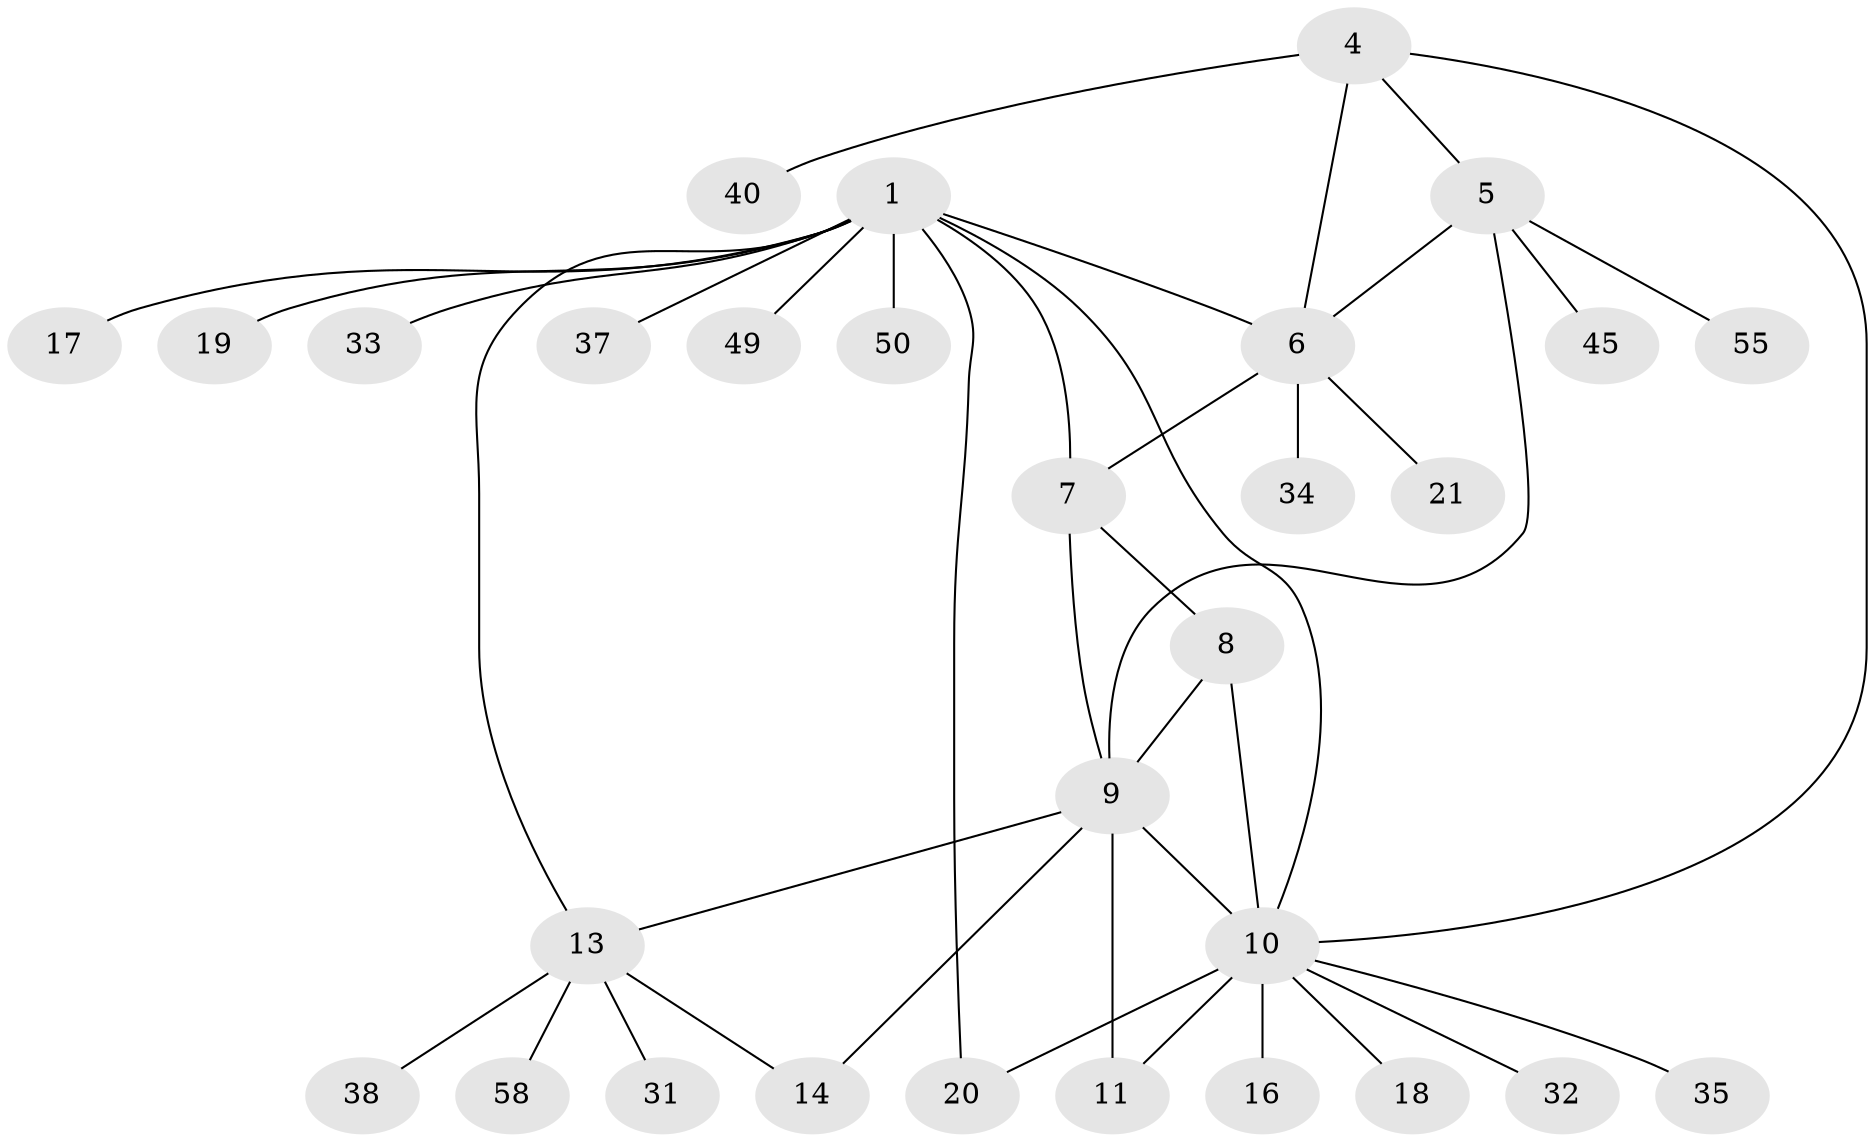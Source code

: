 // original degree distribution, {7: 0.01639344262295082, 6: 0.08196721311475409, 4: 0.04918032786885246, 5: 0.03278688524590164, 11: 0.01639344262295082, 3: 0.13114754098360656, 9: 0.01639344262295082, 1: 0.5737704918032787, 2: 0.08196721311475409}
// Generated by graph-tools (version 1.1) at 2025/16/03/09/25 04:16:03]
// undirected, 30 vertices, 40 edges
graph export_dot {
graph [start="1"]
  node [color=gray90,style=filled];
  1 [super="+2+3+29"];
  4;
  5;
  6 [super="+23+39+43+51+59"];
  7;
  8;
  9 [super="+22+15+30+61"];
  10 [super="+12"];
  11;
  13;
  14 [super="+46+27+26+24"];
  16 [super="+56+25"];
  17;
  18 [super="+53"];
  19;
  20 [super="+28+48"];
  21;
  31 [super="+57+36"];
  32 [super="+60+41"];
  33;
  34;
  35;
  37;
  38;
  40;
  45;
  49;
  50;
  55;
  58;
  1 -- 37;
  1 -- 49;
  1 -- 50;
  1 -- 6 [weight=2];
  1 -- 33;
  1 -- 7;
  1 -- 10;
  1 -- 17;
  1 -- 19;
  1 -- 20;
  1 -- 13;
  4 -- 5;
  4 -- 6;
  4 -- 40;
  4 -- 10;
  5 -- 6;
  5 -- 45;
  5 -- 55;
  5 -- 9;
  6 -- 7;
  6 -- 21;
  6 -- 34;
  7 -- 8;
  7 -- 9;
  8 -- 9;
  8 -- 10;
  9 -- 10;
  9 -- 11;
  9 -- 13;
  9 -- 14;
  10 -- 11 [weight=2];
  10 -- 18;
  10 -- 32;
  10 -- 35;
  10 -- 16;
  10 -- 20;
  13 -- 14;
  13 -- 31;
  13 -- 38;
  13 -- 58;
}
